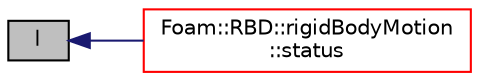 digraph "l"
{
  bgcolor="transparent";
  edge [fontname="Helvetica",fontsize="10",labelfontname="Helvetica",labelfontsize="10"];
  node [fontname="Helvetica",fontsize="10",shape=record];
  rankdir="LR";
  Node54 [label="l",height=0.2,width=0.4,color="black", fillcolor="grey75", style="filled", fontcolor="black"];
  Node54 -> Node55 [dir="back",color="midnightblue",fontsize="10",style="solid",fontname="Helvetica"];
  Node55 [label="Foam::RBD::rigidBodyMotion\l::status",height=0.2,width=0.4,color="red",URL="$a30461.html#abcb2cd79eda44c9b40bd43a821c0a889",tooltip="Report the status of the motion of the given body. "];
}
